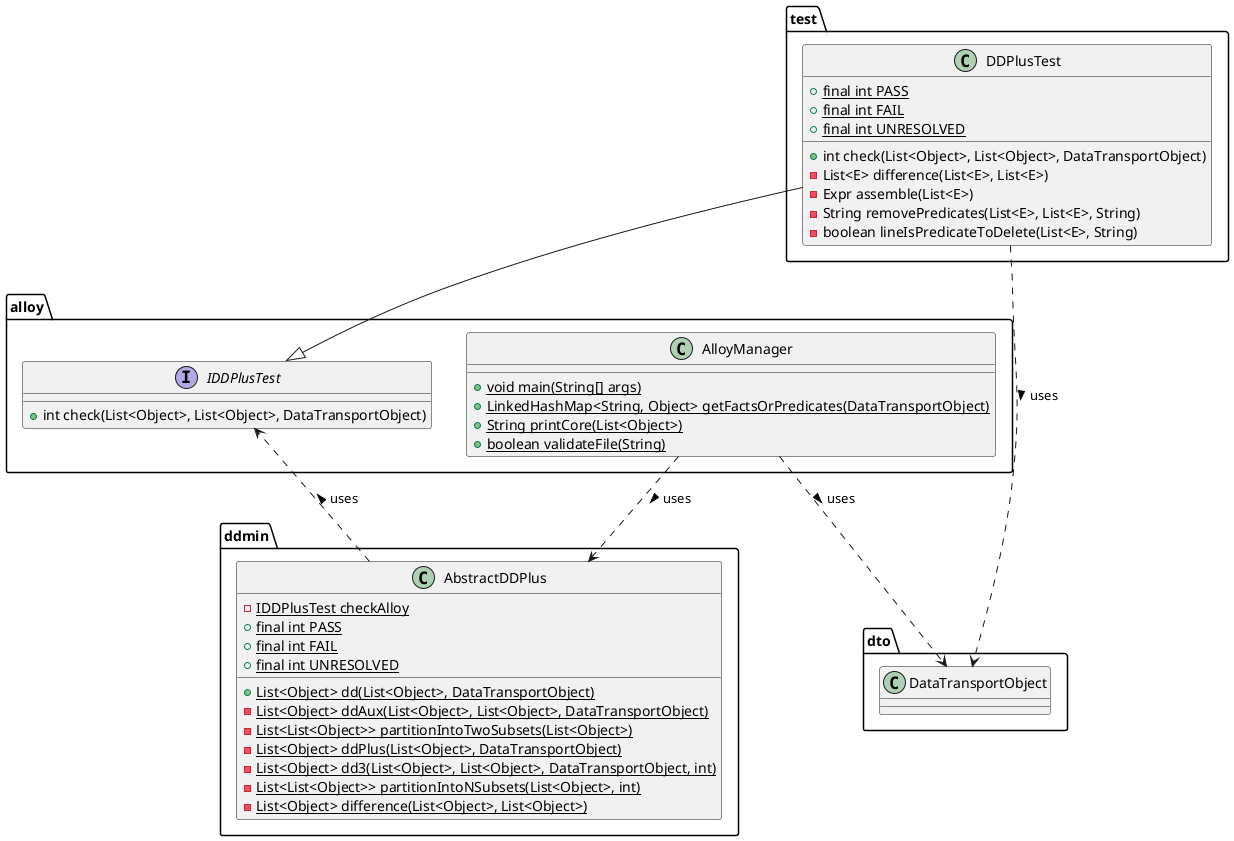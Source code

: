 @startuml
package alloy {
   class AlloyManager {
      +{static} void main(String[] args)
      +{static} LinkedHashMap<String, Object> getFactsOrPredicates(DataTransportObject)
      +{static} String printCore(List<Object>)
      +{static} boolean validateFile(String)
   }
}

package ddmin {
   class AbstractDDPlus {
      -{static} IDDPlusTest checkAlloy
      +{static} final int PASS
      +{static} final int FAIL
      +{static} final int UNRESOLVED
      +{static} List<Object> dd(List<Object>, DataTransportObject)
      -{static} List<Object> ddAux(List<Object>, List<Object>, DataTransportObject)
      -{static} List<List<Object>> partitionIntoTwoSubsets(List<Object>)
      -{static} List<Object> ddPlus(List<Object>, DataTransportObject)
      -{static} List<Object> dd3(List<Object>, List<Object>, DataTransportObject, int)
      -{static} List<List<Object>> partitionIntoNSubsets(List<Object>, int)
      -{static} List<Object> difference(List<Object>, List<Object>)
   }
}

package test {
   class DDPlusTest {
      +{static} final int PASS
      +{static} final int FAIL
      +{static} final int UNRESOLVED
      +int check(List<Object>, List<Object>, DataTransportObject)
      -List<E> difference(List<E>, List<E>)
      -Expr assemble(List<E>)
      -String removePredicates(List<E>, List<E>, String)
      -boolean lineIsPredicateToDelete(List<E>, String)
   }
}

interface alloy.IDDPlusTest {
   +int check(List<Object>, List<Object>, DataTransportObject)
}

DDPlusTest --|> alloy.IDDPlusTest
AbstractDDPlus ..> alloy.IDDPlusTest : uses >
AlloyManager ..> ddmin.AbstractDDPlus : uses >
AlloyManager ..> dto.DataTransportObject : uses >
DDPlusTest ..> dto.DataTransportObject : uses >
@enduml
